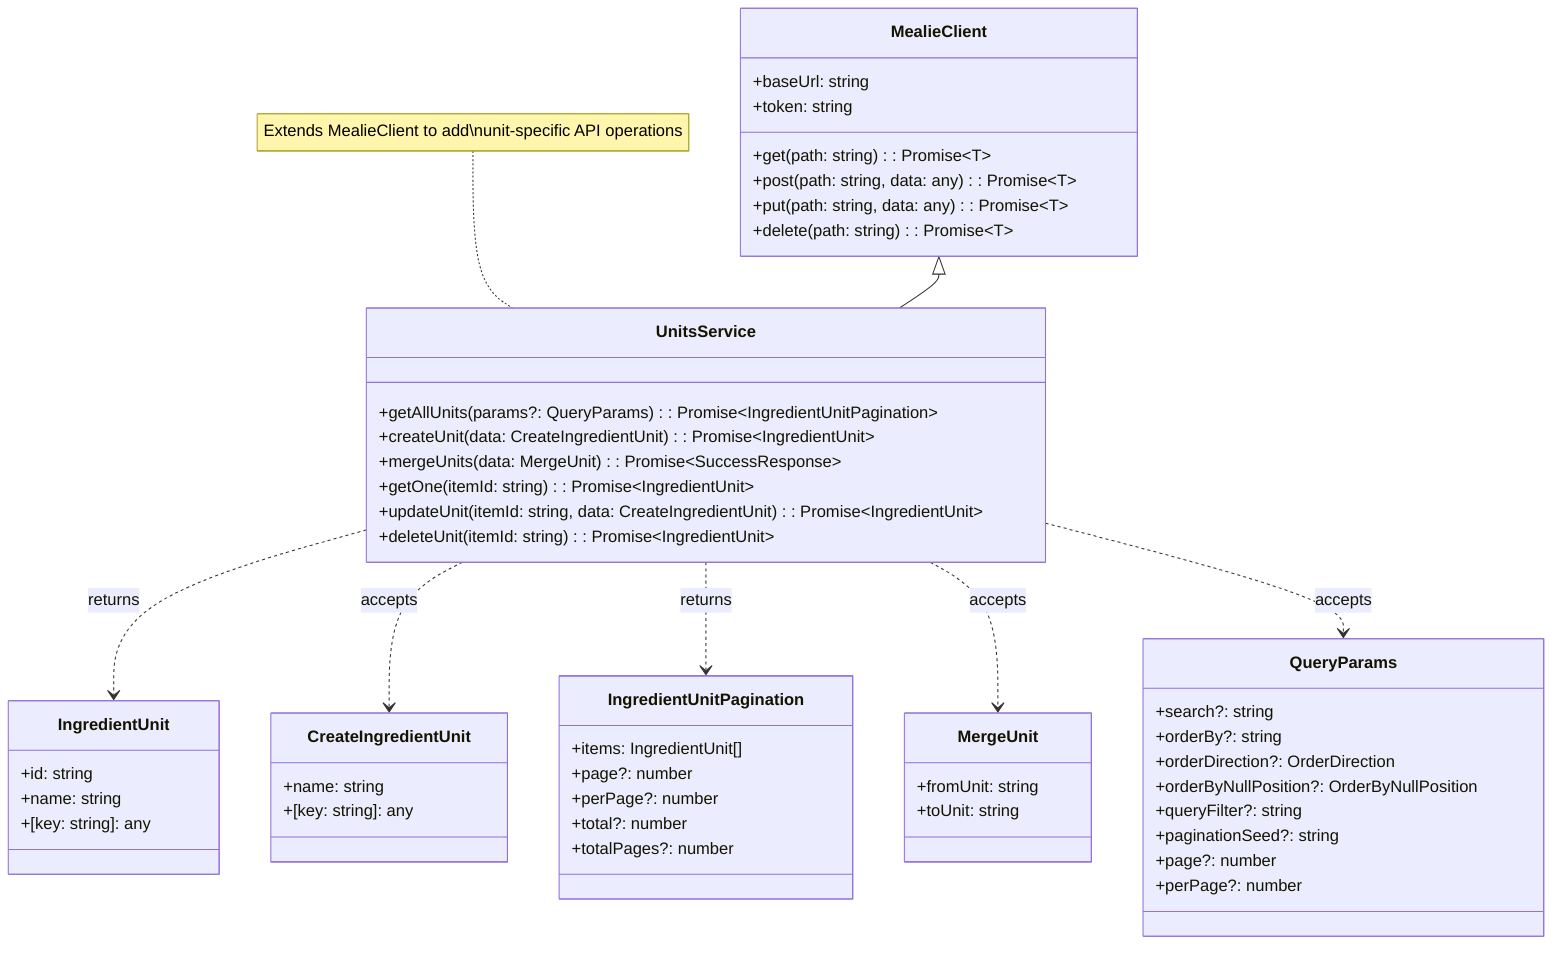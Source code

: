 classDiagram
    class MealieClient {
        +baseUrl: string
        +token: string
        +get(path: string): Promise~T~
        +post(path: string, data: any): Promise~T~
        +put(path: string, data: any): Promise~T~
        +delete(path: string): Promise~T~
    }

    class UnitsService {
        +getAllUnits(params?: QueryParams): Promise~IngredientUnitPagination~
        +createUnit(data: CreateIngredientUnit): Promise~IngredientUnit~
        +mergeUnits(data: MergeUnit): Promise~SuccessResponse~
        +getOne(itemId: string): Promise~IngredientUnit~
        +updateUnit(itemId: string, data: CreateIngredientUnit): Promise~IngredientUnit~
        +deleteUnit(itemId: string): Promise~IngredientUnit~
    }

    class IngredientUnit {
        +id: string
        +name: string
        +[key: string]: any
    }

    class CreateIngredientUnit {
        +name: string
        +[key: string]: any
    }

    class IngredientUnitPagination {
        +items: IngredientUnit[]
        +page?: number
        +perPage?: number
        +total?: number
        +totalPages?: number
    }

    class MergeUnit {
        +fromUnit: string
        +toUnit: string
    }

    class QueryParams {
        +search?: string
        +orderBy?: string
        +orderDirection?: OrderDirection
        +orderByNullPosition?: OrderByNullPosition
        +queryFilter?: string
        +paginationSeed?: string
        +page?: number
        +perPage?: number
    }

    MealieClient <|-- UnitsService
    UnitsService ..> IngredientUnit : returns
    UnitsService ..> CreateIngredientUnit : accepts
    UnitsService ..> IngredientUnitPagination : returns
    UnitsService ..> MergeUnit : accepts
    UnitsService ..> QueryParams : accepts
    
    note for UnitsService "Extends MealieClient to add\nunit-specific API operations"